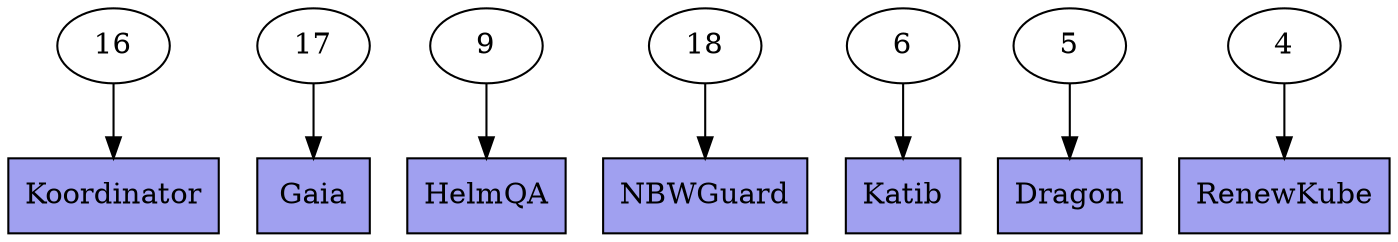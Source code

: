 digraph sldgraph {
overlap=false;
_S57828 -> _S31969;
_S66830 -> _S37872;
_S86291 -> _S29067;
_S49274 -> _S66593;
_S39948 -> _S89728;
_S64017 -> _S76462;
_S27012 -> _S78301;
_S66593 [label="NBWGuard",shape=box,style=filled,fillcolor="#a0a0f0"];
_S29067 [label="HelmQA",shape=box,style=filled,fillcolor="#a0a0f0"];
_S76462 [label="Dragon",shape=box,style=filled,fillcolor="#a0a0f0"];
_S66830 [label="17"];
_S37872 [label="Gaia",shape=box,style=filled,fillcolor="#a0a0f0"];
_S57828 [label="16"];
_S27012 [label="4"];
_S31969 [label="Koordinator",shape=box,style=filled,fillcolor="#a0a0f0"];
_S39948 [label="6"];
_S49274 [label="18"];
_S78301 [label="RenewKube",shape=box,style=filled,fillcolor="#a0a0f0"];
_S64017 [label="5"];
_S86291 [label="9"];
_S89728 [label="Katib",shape=box,style=filled,fillcolor="#a0a0f0"];
}
